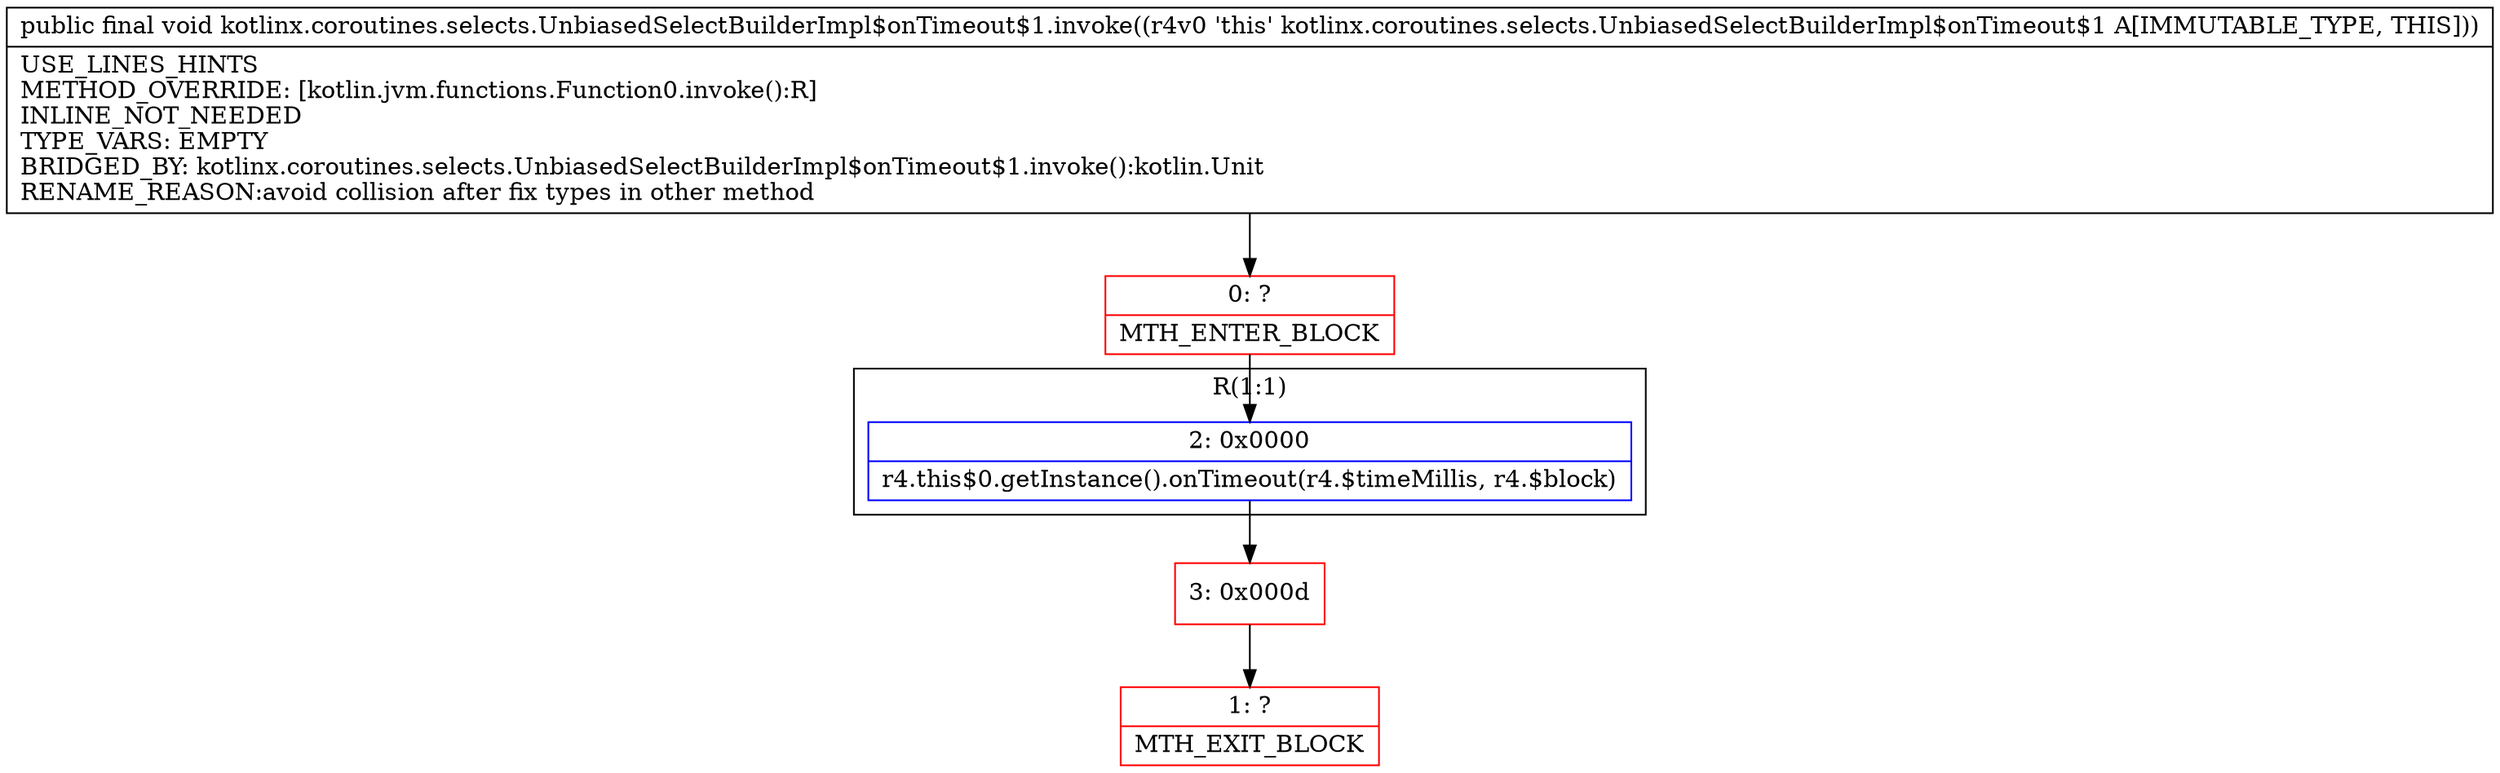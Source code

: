 digraph "CFG forkotlinx.coroutines.selects.UnbiasedSelectBuilderImpl$onTimeout$1.invoke()V" {
subgraph cluster_Region_1725509781 {
label = "R(1:1)";
node [shape=record,color=blue];
Node_2 [shape=record,label="{2\:\ 0x0000|r4.this$0.getInstance().onTimeout(r4.$timeMillis, r4.$block)\l}"];
}
Node_0 [shape=record,color=red,label="{0\:\ ?|MTH_ENTER_BLOCK\l}"];
Node_3 [shape=record,color=red,label="{3\:\ 0x000d}"];
Node_1 [shape=record,color=red,label="{1\:\ ?|MTH_EXIT_BLOCK\l}"];
MethodNode[shape=record,label="{public final void kotlinx.coroutines.selects.UnbiasedSelectBuilderImpl$onTimeout$1.invoke((r4v0 'this' kotlinx.coroutines.selects.UnbiasedSelectBuilderImpl$onTimeout$1 A[IMMUTABLE_TYPE, THIS]))  | USE_LINES_HINTS\lMETHOD_OVERRIDE: [kotlin.jvm.functions.Function0.invoke():R]\lINLINE_NOT_NEEDED\lTYPE_VARS: EMPTY\lBRIDGED_BY: kotlinx.coroutines.selects.UnbiasedSelectBuilderImpl$onTimeout$1.invoke():kotlin.Unit\lRENAME_REASON:avoid collision after fix types in other method\l}"];
MethodNode -> Node_0;Node_2 -> Node_3;
Node_0 -> Node_2;
Node_3 -> Node_1;
}

